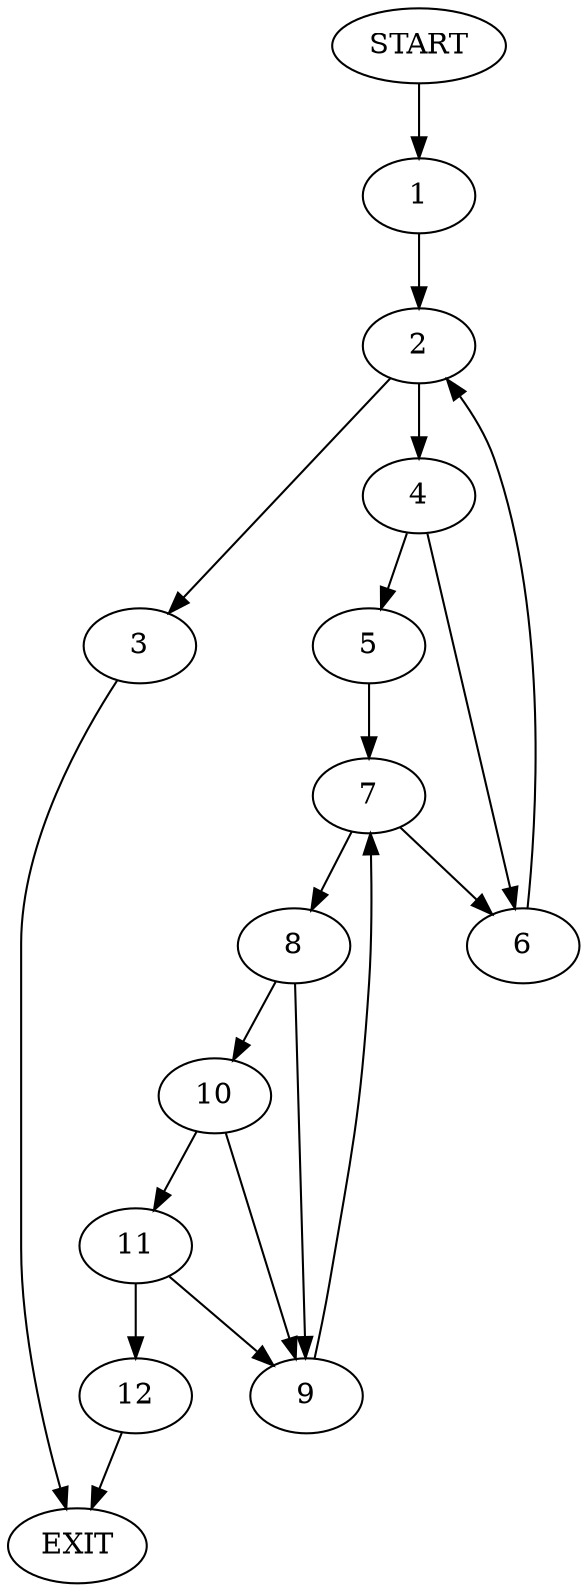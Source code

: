 digraph {
0 [label="START"]
13 [label="EXIT"]
0 -> 1
1 -> 2
2 -> 3
2 -> 4
4 -> 5
4 -> 6
3 -> 13
5 -> 7
6 -> 2
7 -> 6
7 -> 8
8 -> 9
8 -> 10
10 -> 9
10 -> 11
9 -> 7
11 -> 12
11 -> 9
12 -> 13
}
